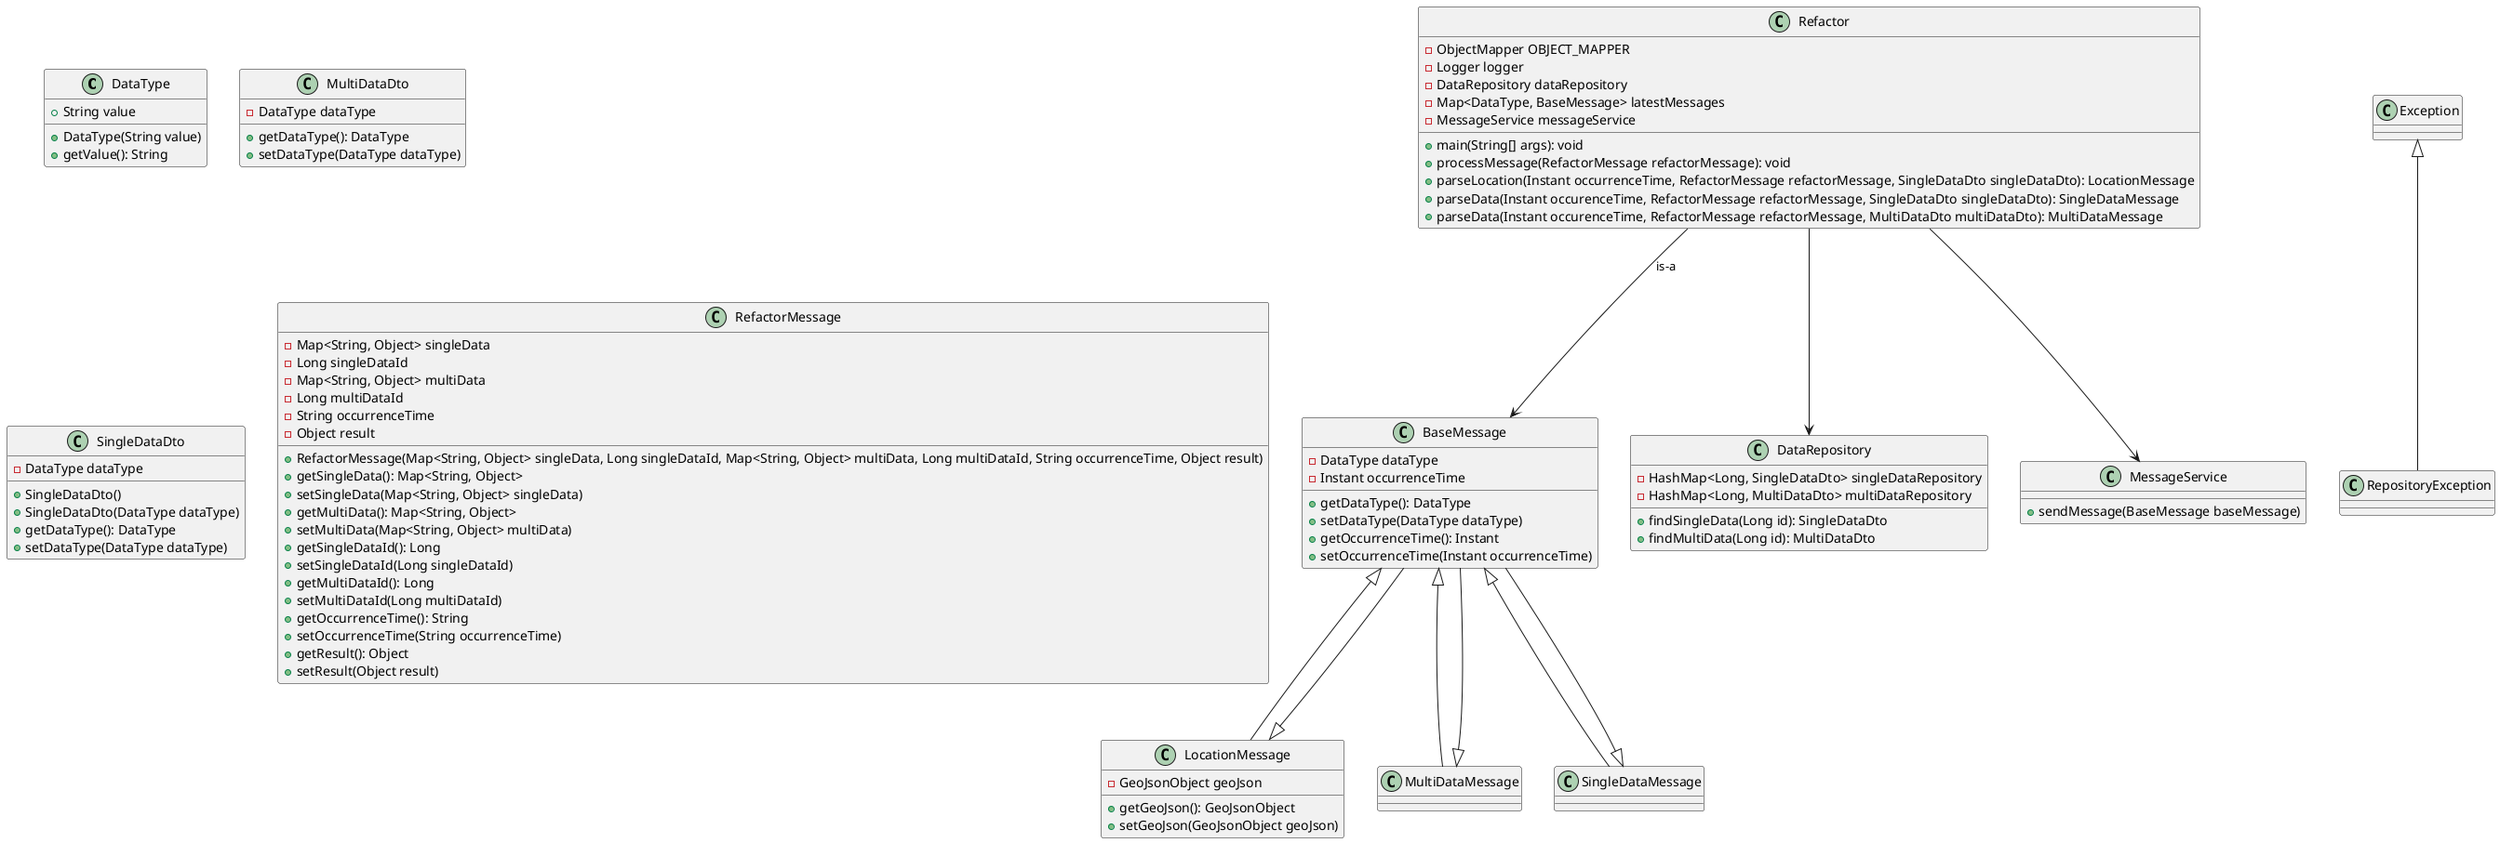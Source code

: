 @startuml

class DataType {
  +String value
  +DataType(String value)
  +getValue(): String
}

class Refactor {
  -ObjectMapper OBJECT_MAPPER
  -Logger logger
  -DataRepository dataRepository
  -Map<DataType, BaseMessage> latestMessages
  -MessageService messageService
  +main(String[] args): void
  +processMessage(RefactorMessage refactorMessage): void
  +parseLocation(Instant occurrenceTime, RefactorMessage refactorMessage, SingleDataDto singleDataDto): LocationMessage
  +parseData(Instant occurenceTime, RefactorMessage refactorMessage, SingleDataDto singleDataDto): SingleDataMessage
  +parseData(Instant occurenceTime, RefactorMessage refactorMessage, MultiDataDto multiDataDto): MultiDataMessage
}

class BaseMessage {
  -DataType dataType
  -Instant occurrenceTime
  +getDataType(): DataType
  +setDataType(DataType dataType)
  +getOccurrenceTime(): Instant
  +setOccurrenceTime(Instant occurrenceTime)
}

class MultiDataDto {
  -DataType dataType
  +getDataType(): DataType
  +setDataType(DataType dataType)
}

class SingleDataDto {
  -DataType dataType
  +SingleDataDto()
  +SingleDataDto(DataType dataType)
  +getDataType(): DataType
  +setDataType(DataType dataType)
}

class DataRepository {
  -HashMap<Long, SingleDataDto> singleDataRepository
  -HashMap<Long, MultiDataDto> multiDataRepository
  +findSingleData(Long id): SingleDataDto
  +findMultiData(Long id): MultiDataDto
}

class MessageService {
  +sendMessage(BaseMessage baseMessage)
}

class LocationMessage extends BaseMessage {
  -GeoJsonObject geoJson
  +getGeoJson(): GeoJsonObject
  +setGeoJson(GeoJsonObject geoJson)
}

class RefactorMessage {
  -Map<String, Object> singleData
  -Long singleDataId
  -Map<String, Object> multiData
  -Long multiDataId
  -String occurrenceTime
  -Object result
  +RefactorMessage(Map<String, Object> singleData, Long singleDataId, Map<String, Object> multiData, Long multiDataId, String occurrenceTime, Object result)
  +getSingleData(): Map<String, Object>
  +setSingleData(Map<String, Object> singleData)
  +getMultiData(): Map<String, Object>
  +setMultiData(Map<String, Object> multiData)
  +getSingleDataId(): Long
  +setSingleDataId(Long singleDataId)
  +getMultiDataId(): Long
  +setMultiDataId(Long multiDataId)
  +getOccurrenceTime(): String
  +setOccurrenceTime(String occurrenceTime)
  +getResult(): Object
  +setResult(Object result)
}

class MultiDataMessage extends BaseMessage

class SingleDataMessage extends BaseMessage

class RepositoryException extends Exception

Refactor --> DataRepository
Refactor --> MessageService
Refactor --> BaseMessage : is-a
LocationMessage <|-- BaseMessage
SingleDataMessage <|-- BaseMessage
MultiDataMessage <|-- BaseMessage

@enduml
